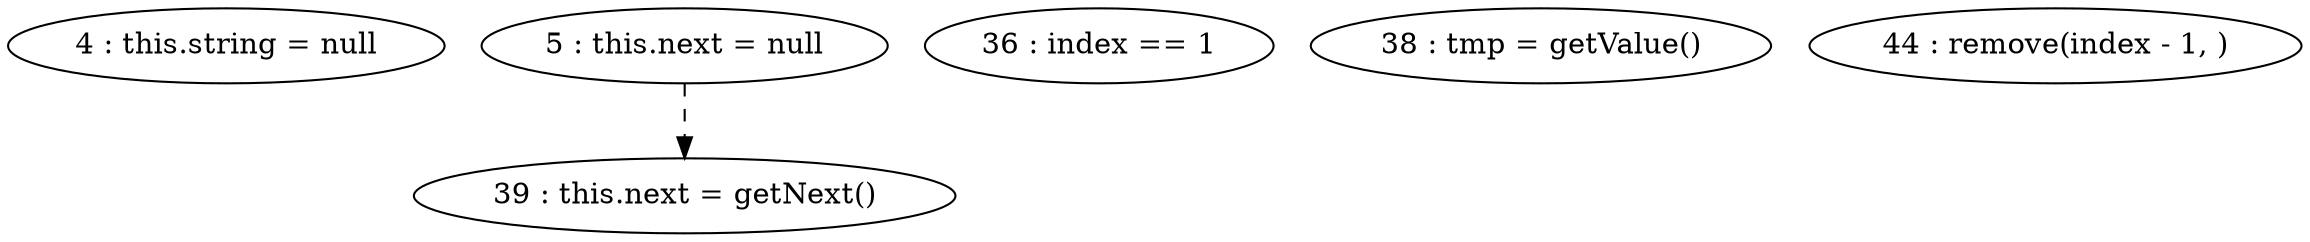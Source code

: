 digraph G {
"4 : this.string = null"
"5 : this.next = null"
"5 : this.next = null" -> "39 : this.next = getNext()" [style=dashed]
"36 : index == 1"
"38 : tmp = getValue()"
"39 : this.next = getNext()"
"44 : remove(index - 1, )"
}